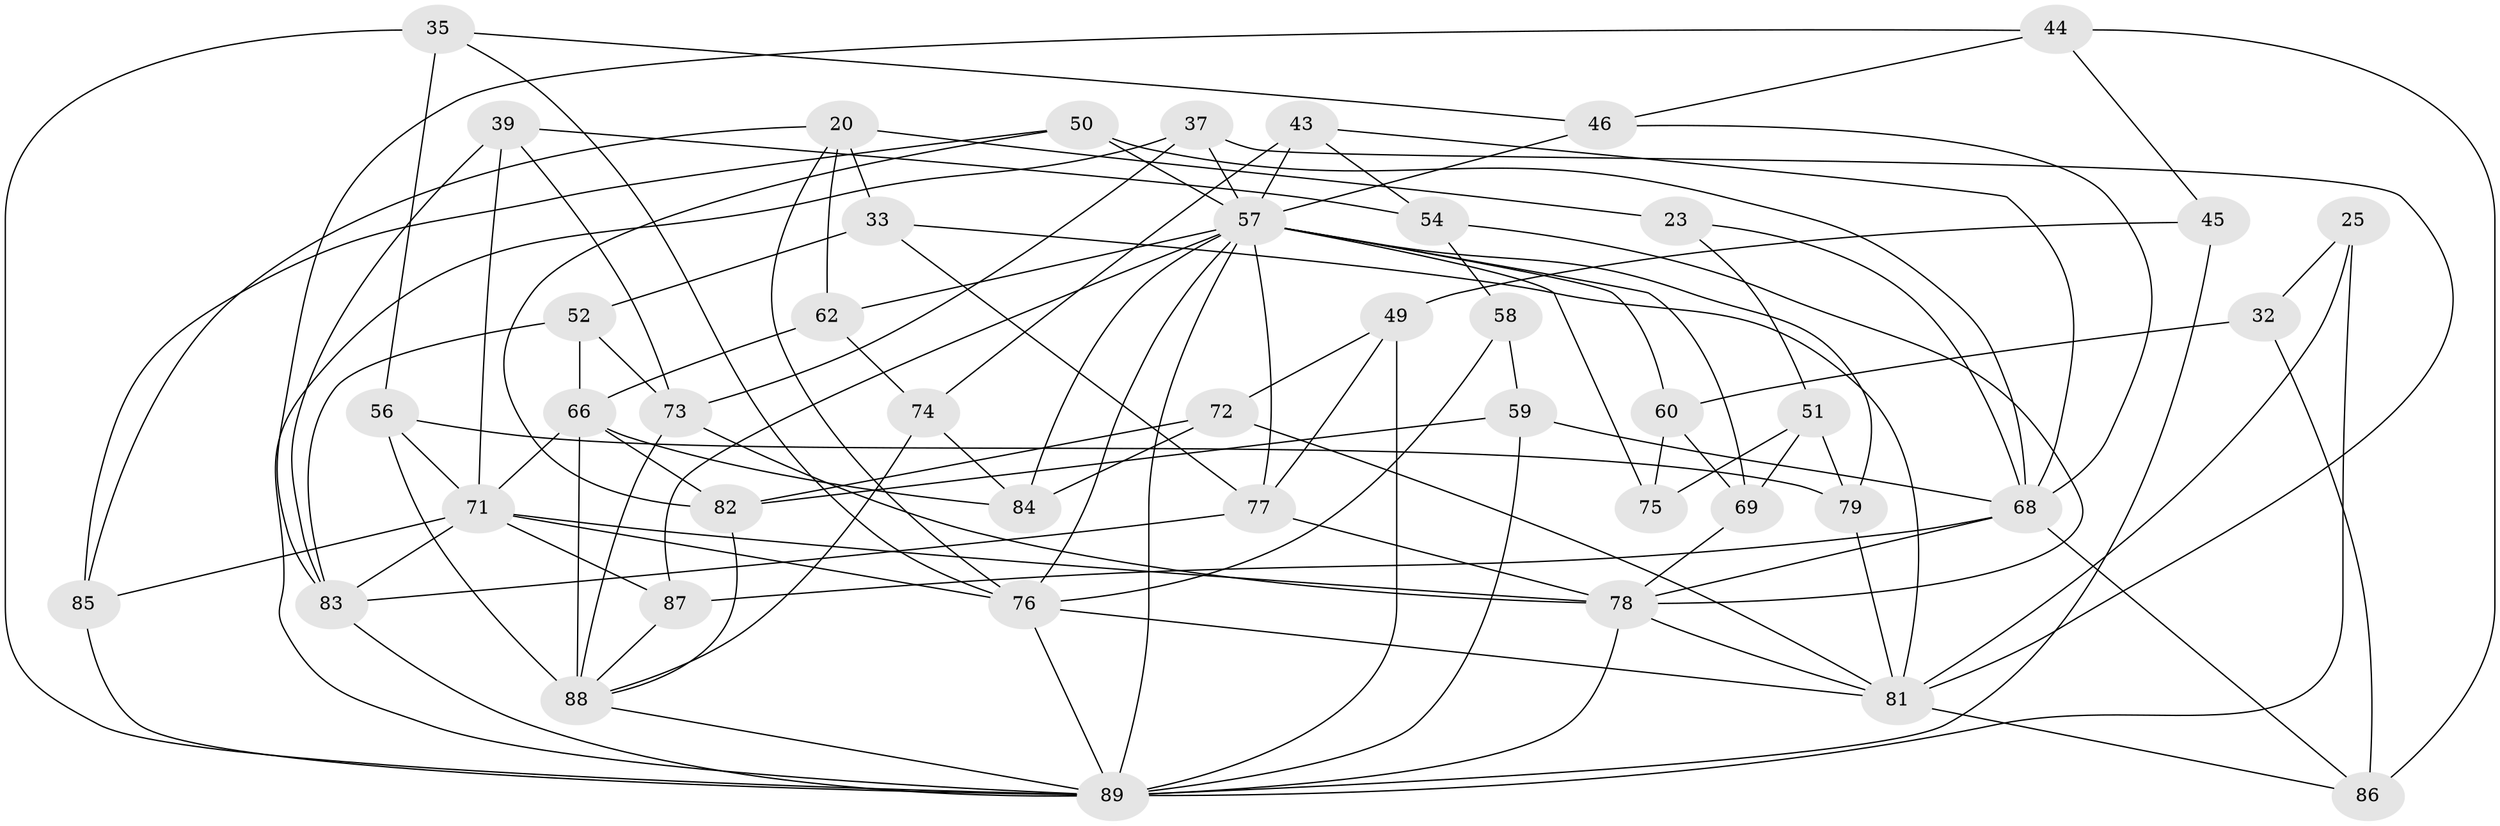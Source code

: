 // original degree distribution, {4: 1.0}
// Generated by graph-tools (version 1.1) at 2025/56/03/09/25 04:56:16]
// undirected, 44 vertices, 109 edges
graph export_dot {
graph [start="1"]
  node [color=gray90,style=filled];
  20 [super="+2"];
  23;
  25;
  32;
  33 [super="+21"];
  35;
  37;
  39;
  43;
  44;
  45;
  46;
  49 [super="+14"];
  50;
  51;
  52 [super="+17"];
  54;
  56 [super="+28"];
  57 [super="+3+19+27+30+47"];
  58;
  59 [super="+6"];
  60 [super="+41"];
  62 [super="+55"];
  66 [super="+1+31"];
  68 [super="+42"];
  69;
  71 [super="+29+38"];
  72;
  73 [super="+11"];
  74;
  75;
  76 [super="+65"];
  77 [super="+67"];
  78 [super="+24+26"];
  79;
  81 [super="+80+10"];
  82 [super="+40"];
  83 [super="+34+70+53"];
  84;
  85;
  86;
  87;
  88 [super="+64"];
  89 [super="+13+36+15+63"];
  20 -- 23 [weight=2];
  20 -- 85;
  20 -- 62;
  20 -- 33;
  20 -- 76;
  23 -- 51;
  23 -- 68;
  25 -- 32;
  25 -- 81;
  25 -- 89 [weight=2];
  32 -- 86;
  32 -- 60 [weight=2];
  33 -- 77;
  33 -- 81 [weight=2];
  33 -- 52 [weight=2];
  35 -- 76;
  35 -- 46;
  35 -- 56;
  35 -- 89;
  37 -- 89;
  37 -- 81;
  37 -- 73;
  37 -- 57;
  39 -- 54;
  39 -- 73;
  39 -- 71;
  39 -- 83;
  43 -- 54;
  43 -- 74;
  43 -- 68;
  43 -- 57;
  44 -- 45;
  44 -- 86;
  44 -- 46;
  44 -- 83;
  45 -- 49 [weight=2];
  45 -- 89;
  46 -- 68;
  46 -- 57;
  49 -- 72;
  49 -- 89 [weight=2];
  49 -- 77;
  50 -- 82;
  50 -- 85;
  50 -- 68;
  50 -- 57;
  51 -- 79;
  51 -- 75;
  51 -- 69;
  52 -- 73 [weight=2];
  52 -- 66;
  52 -- 83;
  54 -- 58;
  54 -- 78;
  56 -- 88 [weight=3];
  56 -- 79;
  56 -- 71;
  57 -- 84;
  57 -- 60;
  57 -- 77;
  57 -- 79;
  57 -- 87;
  57 -- 89;
  57 -- 75;
  57 -- 62;
  57 -- 76;
  57 -- 69;
  58 -- 59 [weight=2];
  58 -- 76;
  59 -- 82;
  59 -- 68;
  59 -- 89 [weight=2];
  60 -- 75 [weight=2];
  60 -- 69;
  62 -- 66 [weight=3];
  62 -- 74;
  66 -- 82 [weight=2];
  66 -- 88 [weight=2];
  66 -- 84;
  66 -- 71;
  68 -- 86;
  68 -- 87;
  68 -- 78;
  69 -- 78;
  71 -- 85;
  71 -- 76 [weight=3];
  71 -- 87;
  71 -- 83;
  71 -- 78;
  72 -- 81;
  72 -- 84;
  72 -- 82;
  73 -- 88;
  73 -- 78;
  74 -- 84;
  74 -- 88;
  76 -- 81 [weight=2];
  76 -- 89;
  77 -- 83 [weight=2];
  77 -- 78;
  78 -- 81;
  78 -- 89;
  79 -- 81;
  81 -- 86;
  82 -- 88;
  83 -- 89 [weight=4];
  85 -- 89;
  87 -- 88;
  88 -- 89;
}
